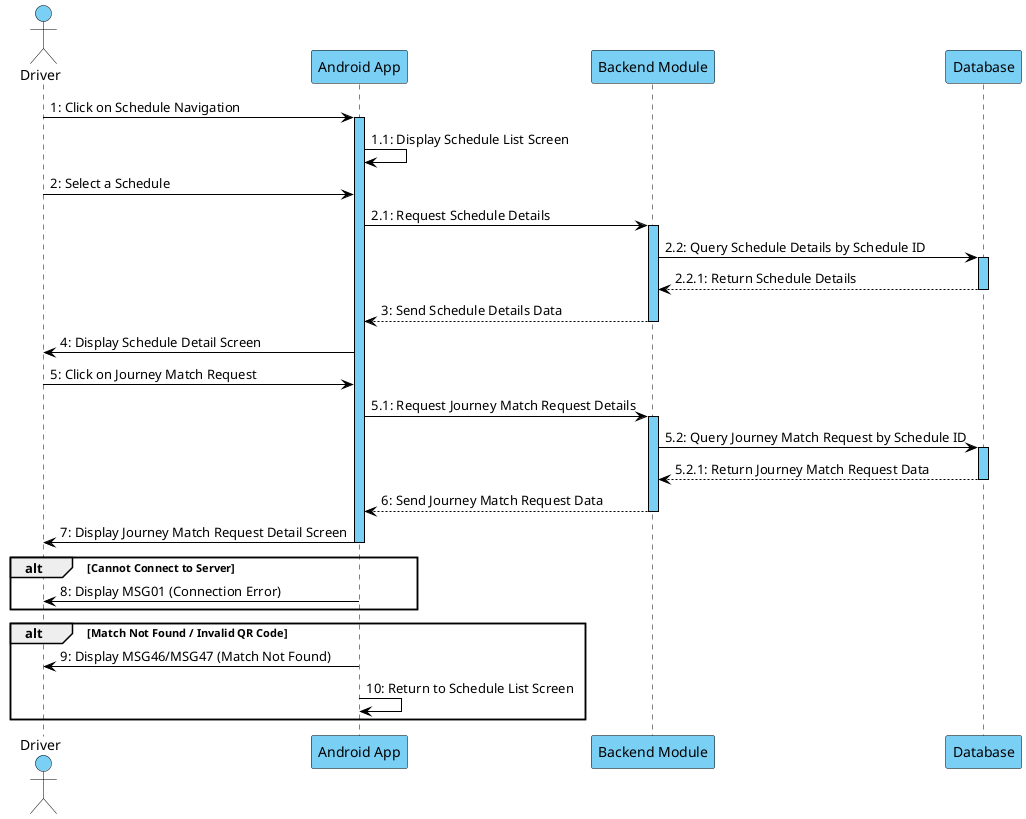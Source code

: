 @startuml ViewJourneyMatchRequestSequenceDiagram
skinparam BackgroundColor #ffffff
skinparam sequence {
    LifeLineBorderColor #000000
    LifeLineBackgroundColor #7acff5
    ParticipantBackgroundColor #7acff5
    ParticipantBorderColor #000000
    ActorBackgroundColor #7acff5
    ActorBorderColor #000000
    ArrowColor #000000
    SequenceBoxBackgroundColor #7acff5
}

actor "Driver" as Driver
participant "Android App" as App
participant "Backend Module" as Backend
participant "Database" as DB

Driver -> App : 1: Click on Schedule Navigation
activate App

App -> App : 1.1: Display Schedule List Screen

Driver -> App : 2: Select a Schedule
App -> Backend : 2.1: Request Schedule Details
activate Backend

Backend -> DB : 2.2: Query Schedule Details by Schedule ID
activate DB
DB --> Backend : 2.2.1: Return Schedule Details
deactivate DB

Backend --> App : 3: Send Schedule Details Data
deactivate Backend

App -> Driver : 4: Display Schedule Detail Screen

Driver -> App : 5: Click on Journey Match Request
App -> Backend : 5.1: Request Journey Match Request Details
activate Backend

Backend -> DB : 5.2: Query Journey Match Request by Schedule ID
activate DB
DB --> Backend : 5.2.1: Return Journey Match Request Data
deactivate DB

Backend --> App : 6: Send Journey Match Request Data
deactivate Backend

App -> Driver : 7: Display Journey Match Request Detail Screen
deactivate App

alt Cannot Connect to Server
    App -> Driver : 8: Display MSG01 (Connection Error)
end

alt Match Not Found / Invalid QR Code
    App -> Driver : 9: Display MSG46/MSG47 (Match Not Found)
    App -> App : 10: Return to Schedule List Screen
end

@enduml
